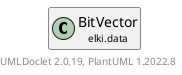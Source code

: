 @startuml
    remove .*\.(Instance|Par|Parameterizer|Factory)$
    set namespaceSeparator none
    hide empty fields
    hide empty methods

    class "<size:14>BitVector.Factory\n<size:10>elki.data" as elki.data.BitVector.Factory [[BitVector.Factory.html]] {
        +newFeatureVector(A, ArrayAdapter<? extends Number, A>): BitVector
        +newNumberVector(A, NumberArrayAdapter<?, ? super A>): BitVector
        +newNumberVector(Int2DoubleOpenHashMap, int): BitVector
        +getDefaultSerializer(): ByteBufferSerializer<BitVector>
        +getRestrictionClass(): Class<? super BitVector>
    }

    interface "<size:14>SparseNumberVector.Factory\n<size:10>elki.data" as elki.data.SparseNumberVector.Factory<BitVector> [[SparseNumberVector.Factory.html]] {
        {abstract} +newNumberVector(Int2DoubleOpenHashMap, int): BitVector
    }
    class "<size:14>BitVector\n<size:10>elki.data" as elki.data.BitVector [[BitVector.html]]
    class "<size:14>BitVector.Factory.Par\n<size:10>elki.data" as elki.data.BitVector.Factory.Par [[BitVector.Factory.Par.html]]

    elki.data.SparseNumberVector.Factory <|.. elki.data.BitVector.Factory
    elki.data.BitVector +-- elki.data.BitVector.Factory
    elki.data.BitVector.Factory +-- elki.data.BitVector.Factory.Par

    center footer UMLDoclet 2.0.19, PlantUML 1.2022.8
@enduml
